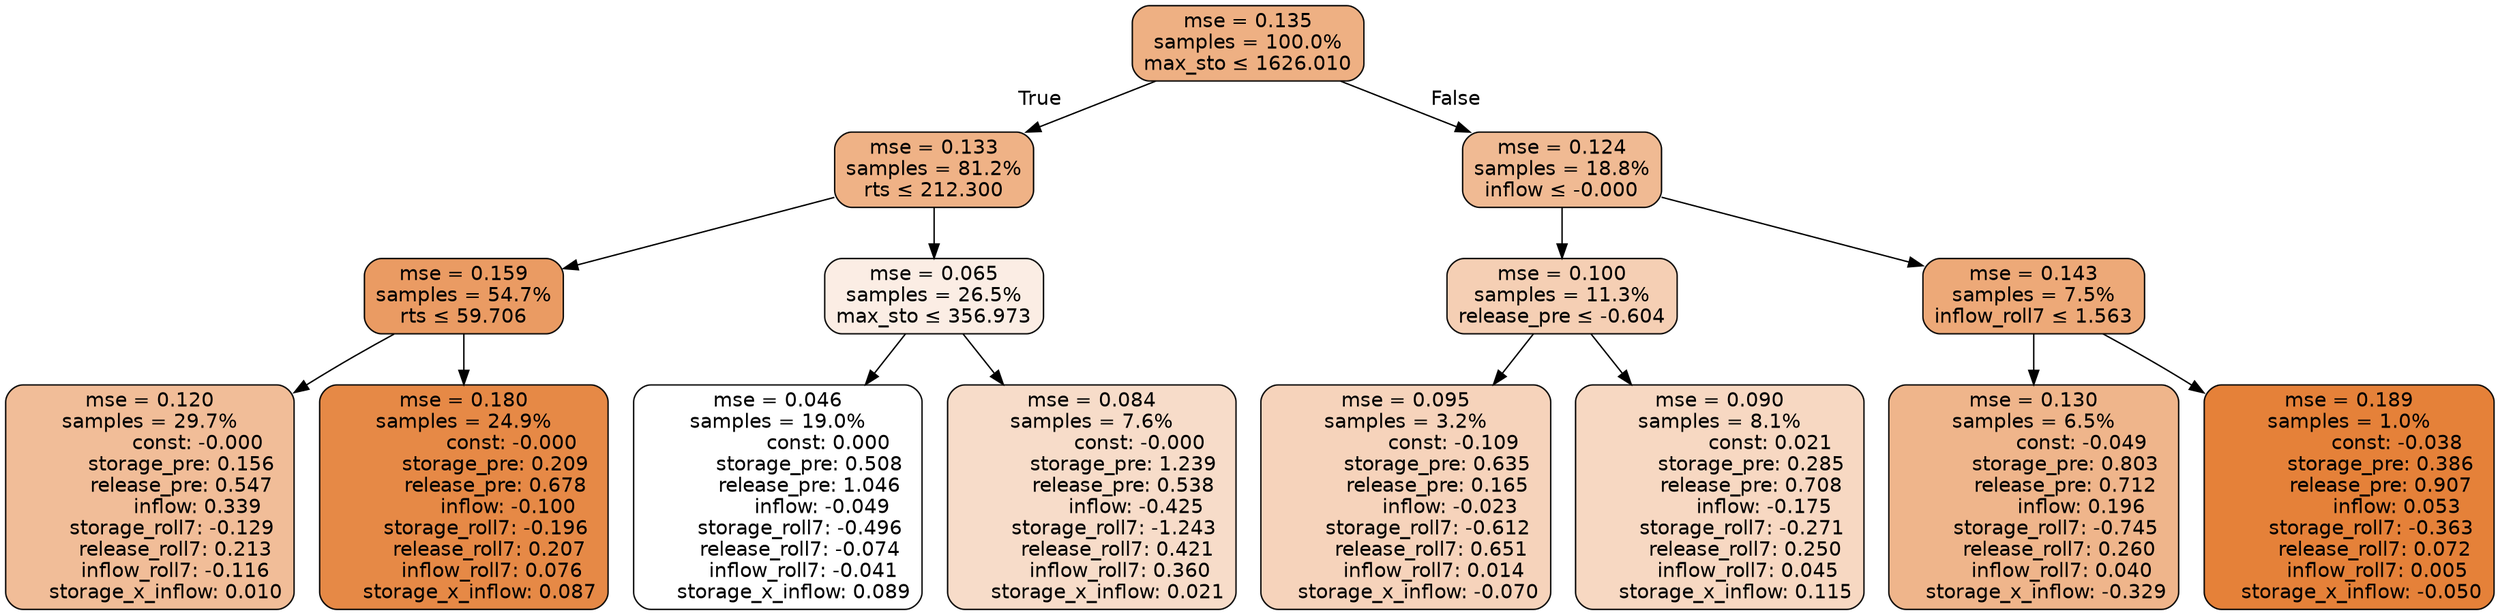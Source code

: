 digraph tree {
bgcolor="transparent"
node [shape=rectangle, style="filled, rounded", color="black", fontname=helvetica] ;
edge [fontname=helvetica] ;
	"0" [label="mse = 0.135
samples = 100.0%
max_sto &le; 1626.010", fillcolor="#eeb083"]
	"1" [label="mse = 0.133
samples = 81.2%
rts &le; 212.300", fillcolor="#efb286"]
	"2" [label="mse = 0.159
samples = 54.7%
rts &le; 59.706", fillcolor="#ea9b63"]
	"3" [label="mse = 0.120
samples = 29.7%
               const: -0.000
          storage_pre: 0.156
          release_pre: 0.547
               inflow: 0.339
       storage_roll7: -0.129
        release_roll7: 0.213
        inflow_roll7: -0.116
     storage_x_inflow: 0.010", fillcolor="#f1bd98"]
	"4" [label="mse = 0.180
samples = 24.9%
               const: -0.000
          storage_pre: 0.209
          release_pre: 0.678
              inflow: -0.100
       storage_roll7: -0.196
        release_roll7: 0.207
         inflow_roll7: 0.076
     storage_x_inflow: 0.087", fillcolor="#e68946"]
	"5" [label="mse = 0.065
samples = 26.5%
max_sto &le; 356.973", fillcolor="#fbede4"]
	"6" [label="mse = 0.046
samples = 19.0%
                const: 0.000
          storage_pre: 0.508
          release_pre: 1.046
              inflow: -0.049
       storage_roll7: -0.496
       release_roll7: -0.074
        inflow_roll7: -0.041
     storage_x_inflow: 0.089", fillcolor="#ffffff"]
	"7" [label="mse = 0.084
samples = 7.6%
               const: -0.000
          storage_pre: 1.239
          release_pre: 0.538
              inflow: -0.425
       storage_roll7: -1.243
        release_roll7: 0.421
         inflow_roll7: 0.360
     storage_x_inflow: 0.021", fillcolor="#f7dcc9"]
	"8" [label="mse = 0.124
samples = 18.8%
inflow &le; -0.000", fillcolor="#f0ba93"]
	"9" [label="mse = 0.100
samples = 11.3%
release_pre &le; -0.604", fillcolor="#f5cfb4"]
	"10" [label="mse = 0.095
samples = 3.2%
               const: -0.109
          storage_pre: 0.635
          release_pre: 0.165
              inflow: -0.023
       storage_roll7: -0.612
        release_roll7: 0.651
         inflow_roll7: 0.014
    storage_x_inflow: -0.070", fillcolor="#f6d3bb"]
	"11" [label="mse = 0.090
samples = 8.1%
                const: 0.021
          storage_pre: 0.285
          release_pre: 0.708
              inflow: -0.175
       storage_roll7: -0.271
        release_roll7: 0.250
         inflow_roll7: 0.045
     storage_x_inflow: 0.115", fillcolor="#f7d8c2"]
	"12" [label="mse = 0.143
samples = 7.5%
inflow_roll7 &le; 1.563", fillcolor="#eda978"]
	"13" [label="mse = 0.130
samples = 6.5%
               const: -0.049
          storage_pre: 0.803
          release_pre: 0.712
               inflow: 0.196
       storage_roll7: -0.745
        release_roll7: 0.260
         inflow_roll7: 0.040
    storage_x_inflow: -0.329", fillcolor="#efb58b"]
	"14" [label="mse = 0.189
samples = 1.0%
               const: -0.038
          storage_pre: 0.386
          release_pre: 0.907
               inflow: 0.053
       storage_roll7: -0.363
        release_roll7: 0.072
         inflow_roll7: 0.005
    storage_x_inflow: -0.050", fillcolor="#e58139"]

	"0" -> "1" [labeldistance=2.5, labelangle=45, headlabel="True"]
	"1" -> "2"
	"2" -> "3"
	"2" -> "4"
	"1" -> "5"
	"5" -> "6"
	"5" -> "7"
	"0" -> "8" [labeldistance=2.5, labelangle=-45, headlabel="False"]
	"8" -> "9"
	"9" -> "10"
	"9" -> "11"
	"8" -> "12"
	"12" -> "13"
	"12" -> "14"
}